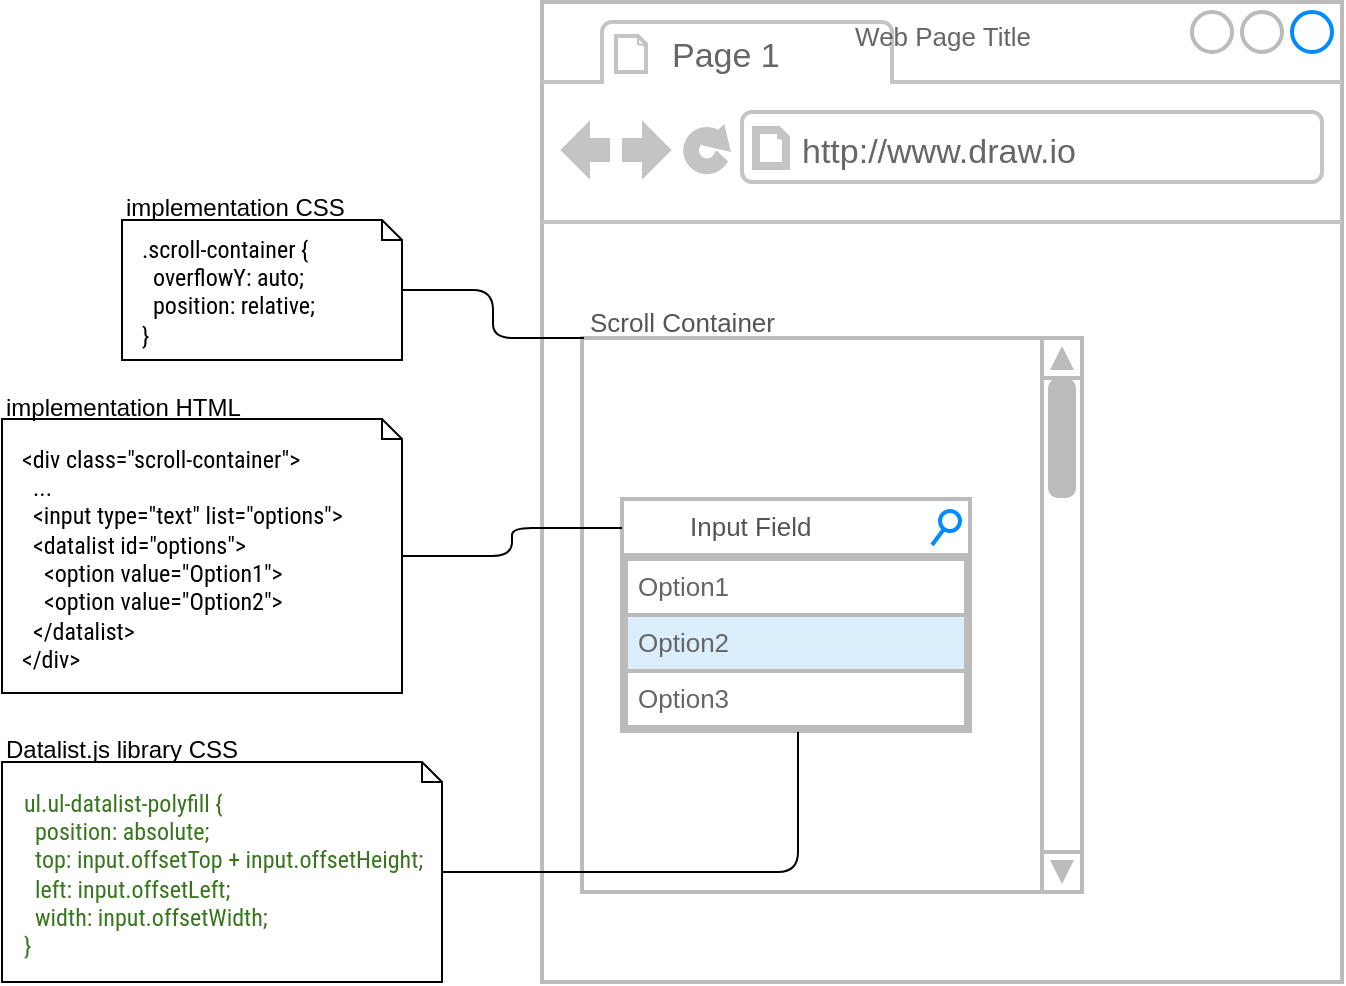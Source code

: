 <mxfile version="11.2.5" type="device" pages="1"><diagram id="FQdSoY6FGTARF8sx3xtf" name="Page-1"><mxGraphModel dx="1106" dy="1832" grid="0" gridSize="10" guides="1" tooltips="1" connect="1" arrows="1" fold="1" page="1" pageScale="1" pageWidth="1169" pageHeight="827" math="0" shadow="0"><root><mxCell id="0"/><mxCell id="1" parent="0"/><mxCell id="-MaBRA-z6edJHvXikl1d-1" value="&lt;div style='width: 107.0px;height: 33.0px;word-break: break-word;'&gt;&lt;div align=&quot;center&quot;&gt;&lt;span style=&quot;font-family:Helvetica;font-size:13px;text-decoration:none;color:rgb(102, 102, 102);font-weight:normal; line-height: normal;&quot;&gt;Web Page Title&lt;/span&gt;&lt;/div&gt;&lt;/div&gt;" style="shape=mxgraph.mockup.containers.browserWindow;shadow=0;strokeWidth=2;fillColor=#FFFFFF;strokeColor=#BBBBBB;opacity=100.0;html=1;nl2Br=0;verticalAlign=top;align=center;spacingLeft=2.0;spacingRight=2;spacingTop=3.0;spacingBottom=10;gliffyId=4;" vertex="1" parent="1"><mxGeometry x="290" y="-30" width="400" height="490" as="geometry"/></mxCell><mxCell id="-MaBRA-z6edJHvXikl1d-2" style="group;gliffyId=26;" vertex="1" parent="1"><mxGeometry x="310" y="138" width="250" height="277" as="geometry"/></mxCell><mxCell id="-MaBRA-z6edJHvXikl1d-3" value="&lt;div style='width: 104.0px;height: 13.0px;word-break: break-word;'&gt;&lt;div align=&quot;left&quot;&gt;&lt;span style=&quot;font-family:Helvetica;font-size:13px;color:rgb(85, 85, 85); line-height: normal;&quot;&gt;Scroll Container&lt;/span&gt;&lt;/div&gt;&lt;/div&gt;" style="shape=rect;shadow=0;strokeWidth=2;fillColor=#FFFFFF;strokeColor=#BBBBBB;opacity=100.0;html=1;nl2Br=0;verticalLabelPosition=top;verticalAlign=bottom;align=left;spacingLeft=2.0;spacingRight=0;gliffyId=18;" vertex="1" parent="-MaBRA-z6edJHvXikl1d-2"><mxGeometry width="250" height="277" as="geometry"/></mxCell><mxCell id="-MaBRA-z6edJHvXikl1d-4" style="shape=mxgraph.mockup.navigation.scrollBar;barPos=0;fillColor2=#bbbbbb;direction=south;shadow=0;strokeWidth=2;strokeColor=#BBBBBB;opacity=100.0;gliffyId=20;" vertex="1" parent="-MaBRA-z6edJHvXikl1d-2"><mxGeometry x="234" width="16" height="277" as="geometry"/></mxCell><mxCell id="-MaBRA-z6edJHvXikl1d-5" style="shape=rect;shadow=0;strokeWidth=2;fillColor=#FFFFFF;strokeColor=#BBBBBB;opacity=100.0;gliffyId=11;" vertex="1" parent="1"><mxGeometry x="330" y="246.5" width="174" height="88" as="geometry"/></mxCell><mxCell id="-MaBRA-z6edJHvXikl1d-6" value="&lt;div style='width: 167.0px;height: 27.0px;word-break: break-word;'&gt;&lt;div align=&quot;left&quot;&gt;&lt;span style=&quot;font-size:13px;text-decoration:none;color:#666666; line-height: normal;&quot;&gt;Option1&lt;/span&gt;&lt;/div&gt;&lt;/div&gt;" style="shadow=0;strokeWidth=2;fillColor=#FFFFFF;strokeColor=#BBBBBB;opacity=100.0;html=1;nl2Br=0;verticalAlign=top;align=left;spacingLeft=4.0;spacingRight=4;spacingTop=-1.0;spacingBottom=6;whiteSpace=wrap;gliffyId=12;" vertex="1" parent="-MaBRA-z6edJHvXikl1d-5"><mxGeometry x="2" y="2" width="170" height="28" as="geometry"/></mxCell><mxCell id="-MaBRA-z6edJHvXikl1d-7" value="&lt;div style='width: 167.0px;height: 27.0px;word-break: break-word;'&gt;&lt;div align=&quot;left&quot;&gt;&lt;span style=&quot;font-size:13px;text-decoration:none;color:#666666; line-height: normal;&quot;&gt;Option2&lt;/span&gt;&lt;/div&gt;&lt;/div&gt;" style="shadow=0;strokeWidth=2;fillColor=#DBEEFB;strokeColor=#BBBBBB;opacity=100.0;html=1;nl2Br=0;verticalAlign=top;align=left;spacingLeft=4.0;spacingRight=4;spacingTop=-1.0;spacingBottom=6;whiteSpace=wrap;gliffyId=14;" vertex="1" parent="-MaBRA-z6edJHvXikl1d-5"><mxGeometry x="2" y="30" width="170" height="28" as="geometry"/></mxCell><mxCell id="-MaBRA-z6edJHvXikl1d-8" value="&lt;div style='width: 167.0px;height: 27.0px;word-break: break-word;'&gt;&lt;div align=&quot;left&quot;&gt;&lt;span style=&quot;font-size:13px;text-decoration:none;color:#666666; line-height: normal;&quot;&gt;Option3&lt;/span&gt;&lt;/div&gt;&lt;/div&gt;" style="shadow=0;strokeWidth=2;fillColor=#FFFFFF;strokeColor=#BBBBBB;opacity=100.0;html=1;nl2Br=0;verticalAlign=top;align=left;spacingLeft=4.0;spacingRight=4;spacingTop=-1.0;spacingBottom=6;whiteSpace=wrap;gliffyId=16;" vertex="1" parent="-MaBRA-z6edJHvXikl1d-5"><mxGeometry x="2" y="58" width="170" height="28" as="geometry"/></mxCell><mxCell id="-MaBRA-z6edJHvXikl1d-9" value="&lt;div style='width: 141.0px;height: 17.0px;word-break: break-word;'&gt;&lt;div align=&quot;left&quot;&gt;&lt;span style=&quot;font-family:Helvetica;font-size:13px;text-decoration:none;color:rgb(85, 85, 85);font-weight:normal; line-height: normal;&quot;&gt;Input Field&lt;/span&gt;&lt;/div&gt;&lt;/div&gt;" style="shape=mxgraph.mockup.forms.searchBox;mainText=;shadow=0;strokeWidth=2;fillColor=#FFFFFF;strokeColor=#BBBBBB;opacity=100.0;html=1;nl2Br=0;verticalAlign=middle;align=left;spacingLeft=32.0;spacingRight=2;whiteSpace=wrap;gliffyId=22;" vertex="1" parent="1"><mxGeometry x="330" y="218.5" width="174" height="28" as="geometry"/></mxCell><mxCell id="-MaBRA-z6edJHvXikl1d-10" value="&lt;div style='width: 133.0px;height: 56.0px;word-break: break-word;'&gt;&lt;div align=&quot;left&quot;&gt;&lt;span style=&quot;font-family:&amp;#39;Roboto Condensed&amp;#39;;font-size:12px;text-decoration:none; line-height: 0;&quot;&gt;&lt;span style=&quot;text-decoration:none; line-height: normal;&quot;&gt;.scroll-container {&lt;/span&gt;&lt;/span&gt;&lt;/div&gt;&lt;div align=&quot;left&quot;&gt;&lt;span style=&quot;font-family:&amp;#39;Roboto Condensed&amp;#39;;font-size:12px;text-decoration:none; line-height: 0;&quot;&gt;&lt;span style=&quot;text-decoration:none; line-height: normal;&quot;&gt;&amp;nbsp; overflowY: auto;&lt;/span&gt;&lt;/span&gt;&lt;/div&gt;&lt;div align=&quot;left&quot;&gt;&lt;span style=&quot;font-family:&amp;#39;Roboto Condensed&amp;#39;;font-size:12px;text-decoration:none; line-height: 0;&quot;&gt;&lt;span style=&quot;text-decoration:none; line-height: normal;&quot;&gt;&amp;nbsp; position: relative;&lt;/span&gt;&lt;/span&gt;&lt;/div&gt;&lt;div align=&quot;left&quot;&gt;&lt;span style=&quot;font-family:&amp;#39;Roboto Condensed&amp;#39;;font-size:12px;text-decoration:none; line-height: 0;&quot;&gt;&lt;span style=&quot;text-decoration:none; line-height: normal;&quot;&gt;}&lt;/span&gt;&lt;/span&gt;&lt;/div&gt;&lt;/div&gt;" style="shape=note;size=10;shadow=0;strokeWidth=1;fillColor=#FFFFFF;strokeColor=#000000;opacity=100.0;html=1;nl2Br=0;verticalAlign=middle;align=left;spacingLeft=8.0;spacingRight=6;whiteSpace=wrap;gliffyId=29;" vertex="1" parent="1"><mxGeometry x="80" y="79" width="140" height="70" as="geometry"/></mxCell><mxCell id="-MaBRA-z6edJHvXikl1d-11" value="&lt;div style='width: 210.714px;height: 84.0px;word-break: break-word;'&gt;&lt;div align=&quot;left&quot;&gt;&lt;span style=&quot;font-family:&amp;#39;Roboto Condensed&amp;#39;;font-size:12px;text-decoration:none;color:#38761d; line-height: 0;&quot;&gt;&lt;span style=&quot;text-decoration:none; line-height: normal;&quot;&gt;ul.ul-datalist-polyfill {&lt;/span&gt;&lt;/span&gt;&lt;/div&gt;&lt;div align=&quot;left&quot;&gt;&lt;span style=&quot;font-family:&amp;#39;Roboto Condensed&amp;#39;;font-size:12px;text-decoration:none;color:#38761d; line-height: 0;&quot;&gt;&lt;span style=&quot;text-decoration:none; line-height: normal;&quot;&gt;&amp;nbsp; position: absolute;&lt;/span&gt;&lt;/span&gt;&lt;/div&gt;&lt;div align=&quot;left&quot;&gt;&lt;span style=&quot;font-family:&amp;#39;Roboto Condensed&amp;#39;;font-size:12px;text-decoration:none;color:#38761d; line-height: 0;&quot;&gt;&lt;span style=&quot;text-decoration:none; line-height: normal;&quot;&gt;&amp;nbsp; top: input.offsetTop &amp;#43; input.offsetHeight;&lt;/span&gt;&lt;/span&gt;&lt;/div&gt;&lt;div align=&quot;left&quot;&gt;&lt;span style=&quot;font-family:&amp;#39;Roboto Condensed&amp;#39;;font-size:12px;text-decoration:none;color:#38761d; line-height: 0;&quot;&gt;&lt;span style=&quot;text-decoration:none; line-height: normal;&quot;&gt;&amp;nbsp; left: input.offsetLeft;&lt;/span&gt;&lt;/span&gt;&lt;/div&gt;&lt;div align=&quot;left&quot;&gt;&lt;span style=&quot;font-family:&amp;#39;Roboto Condensed&amp;#39;;font-size:12px;text-decoration:none;color:#38761d; line-height: 0;&quot;&gt;&lt;span style=&quot;text-decoration:none; line-height: normal;&quot;&gt;&amp;nbsp; width: input.offsetWidth;&lt;/span&gt;&lt;/span&gt;&lt;/div&gt;&lt;div align=&quot;left&quot;&gt;&lt;span style=&quot;font-family:&amp;#39;Roboto Condensed&amp;#39;;font-size:12px;text-decoration:none;color:#38761d; line-height: 0;&quot;&gt;&lt;span style=&quot;text-decoration:none; line-height: normal;&quot;&gt;}&lt;/span&gt;&lt;/span&gt;&lt;/div&gt;&lt;/div&gt;" style="shape=note;size=10;shadow=0;strokeWidth=1;fillColor=#FFFFFF;strokeColor=#000000;opacity=100.0;html=1;nl2Br=0;verticalAlign=middle;align=left;spacingLeft=9.143;spacingRight=6;whiteSpace=wrap;gliffyId=34;" vertex="1" parent="1"><mxGeometry x="20" y="350" width="220" height="110" as="geometry"/></mxCell><mxCell id="-MaBRA-z6edJHvXikl1d-12" value="&lt;div style='width: 191.286px;height: 112.0px;word-break: break-word;'&gt;&lt;div align=&quot;left&quot;&gt;&lt;span style=&quot;font-family:&amp;#39;Roboto Condensed&amp;#39;;font-size:12px; line-height: normal;&quot;&gt;&amp;lt;div class&amp;#61;&amp;#34;scroll-container&amp;#34;&amp;gt;&lt;/span&gt;&lt;/div&gt;&lt;div align=&quot;left&quot;&gt;&lt;span style=&quot;font-family:&amp;#39;Roboto Condensed&amp;#39;;font-size:12px; line-height: normal;&quot;&gt;&amp;nbsp; ...&amp;nbsp;&amp;nbsp;&lt;/span&gt;&lt;/div&gt;&lt;div align=&quot;left&quot;&gt;&lt;span style=&quot;font-family:&amp;#39;Roboto Condensed&amp;#39;;font-size:12px; line-height: normal;&quot;&gt;&amp;nbsp; &amp;lt;input type&amp;#61;&amp;#34;text&amp;#34; list&amp;#61;&amp;#34;options&amp;#34;&amp;gt;&lt;span style=&quot;text-decoration:none; line-height: normal;&quot;&gt;&lt;br /&gt;&lt;/span&gt;&lt;/span&gt;&lt;/div&gt;&lt;div align=&quot;left&quot;&gt;&lt;span style=&quot;font-family:&amp;#39;Roboto Condensed&amp;#39;;font-size:12px; line-height: normal;&quot;&gt;&amp;nbsp; &amp;lt;datalist id&amp;#61;&amp;#34;options&amp;#34;&amp;gt;&lt;/span&gt;&lt;/div&gt;&lt;div align=&quot;left&quot;&gt;&lt;span style=&quot;font-family:&amp;#39;Roboto Condensed&amp;#39;;font-size:12px; line-height: normal;&quot;&gt;&amp;nbsp; &amp;nbsp; &amp;lt;option value&amp;#61;&amp;#34;Option1&amp;#34;&amp;gt;&lt;/span&gt;&lt;/div&gt;&lt;div align=&quot;left&quot;&gt;&lt;span style=&quot;font-family:&amp;#39;Roboto Condensed&amp;#39;;font-size:12px; line-height: normal;&quot;&gt;&amp;nbsp; &amp;nbsp; &amp;lt;option value&amp;#61;&amp;#34;Option2&amp;#34;&amp;gt;&lt;/span&gt;&lt;/div&gt;&lt;div align=&quot;left&quot;&gt;&lt;span style=&quot;font-family:&amp;#39;Roboto Condensed&amp;#39;;font-size:12px; line-height: normal;&quot;&gt;&amp;nbsp; &amp;lt;/datalist&amp;gt;&lt;/span&gt;&lt;/div&gt;&lt;div align=&quot;left&quot;&gt;&lt;span style=&quot;font-family:&amp;#39;Roboto Condensed&amp;#39;;font-size:12px; line-height: normal;&quot;&gt;&amp;lt;/div&amp;gt;&lt;/span&gt;&lt;/div&gt;&lt;div align=&quot;left&quot;&gt;&lt;/div&gt;&lt;/div&gt;" style="shape=note;size=10;shadow=0;strokeWidth=1;fillColor=#FFFFFF;strokeColor=#000000;opacity=100.0;html=1;nl2Br=0;verticalAlign=middle;align=left;spacingLeft=8.857;spacingRight=6;whiteSpace=wrap;gliffyId=36;" vertex="1" parent="1"><mxGeometry x="20" y="178.5" width="200" height="137" as="geometry"/></mxCell><mxCell id="-MaBRA-z6edJHvXikl1d-13" style="shape=filledEdge;strokeWidth=1;strokeColor=#000000;fillColor=none;startArrow=none;startFill=0;startSize=6;endArrow=none;endFill=0;endSize=6;rounded=1;gliffyId=38;exitX=1.0;exitY=0.5;exitPerimeter=0;edgeStyle=orthogonalEdgeStyle;" edge="1" parent="1" source="-MaBRA-z6edJHvXikl1d-10"><mxGeometry width="100" height="100" relative="1" as="geometry"><mxPoint x="311.028" y="138" as="targetPoint"/><Array as="points"><mxPoint x="220" y="114"/><mxPoint x="265.514" y="114"/><mxPoint x="265.514" y="138"/></Array></mxGeometry></mxCell><mxCell id="-MaBRA-z6edJHvXikl1d-14" style="shape=filledEdge;strokeWidth=1;strokeColor=#000000;fillColor=none;startArrow=none;startFill=0;startSize=6;endArrow=none;endFill=0;endSize=6;rounded=1;gliffyId=39;exitX=1.0;exitY=0.5;exitPerimeter=0;edgeStyle=orthogonalEdgeStyle;" edge="1" parent="1" source="-MaBRA-z6edJHvXikl1d-11"><mxGeometry width="100" height="100" relative="1" as="geometry"><mxPoint x="418" y="335" as="targetPoint"/><Array as="points"><mxPoint x="240" y="405"/><mxPoint x="418" y="405"/><mxPoint x="418" y="335"/></Array></mxGeometry></mxCell><mxCell id="-MaBRA-z6edJHvXikl1d-15" style="shape=filledEdge;strokeWidth=1;strokeColor=#000000;fillColor=none;startArrow=none;startFill=0;startSize=6;endArrow=none;endFill=0;endSize=6;rounded=1;gliffyId=44;exitX=1.0;exitY=0.5;exitPerimeter=0;edgeStyle=orthogonalEdgeStyle;" edge="1" parent="1" source="-MaBRA-z6edJHvXikl1d-12"><mxGeometry width="182" height="38" relative="1" as="geometry"><mxPoint x="330" y="233" as="targetPoint"/><Array as="points"><mxPoint x="220" y="247"/><mxPoint x="275" y="247"/><mxPoint x="275" y="233"/></Array></mxGeometry></mxCell><mxCell id="-MaBRA-z6edJHvXikl1d-16" value="&lt;div style='width: 147.0px;height: 14.0px;word-break: break-word;'&gt;&lt;div align=&quot;left&quot;&gt;&lt;span style=&quot;font-family:Arial;font-size:12px; line-height: 0;&quot;&gt;&lt;span style=&quot; line-height: normal;&quot;&gt;implementation CSS&lt;/span&gt;&lt;/span&gt;&lt;/div&gt;&lt;/div&gt;" style="text;html=1;nl2Br=0;html=1;nl2Br=0;verticalAlign=middle;align=left;spacingLeft=0.0;spacingRight=0;whiteSpace=wrap;gliffyId=47;" vertex="1" parent="1"><mxGeometry x="80" y="65" width="150" height="14" as="geometry"/></mxCell><mxCell id="-MaBRA-z6edJHvXikl1d-17" value="&lt;div style='width: 147.0px;height: 14.0px;word-break: break-word;'&gt;&lt;div align=&quot;left&quot;&gt;&lt;span style=&quot;font-family:Arial;font-size:12px; line-height: 0;&quot;&gt;&lt;span style=&quot; line-height: normal;&quot;&gt;Datalist.js library CSS&lt;/span&gt;&lt;/span&gt;&lt;/div&gt;&lt;/div&gt;" style="text;html=1;nl2Br=0;html=1;nl2Br=0;verticalAlign=middle;align=left;spacingLeft=0.0;spacingRight=0;whiteSpace=wrap;gliffyId=52;" vertex="1" parent="1"><mxGeometry x="20" y="336" width="150" height="14" as="geometry"/></mxCell><mxCell id="-MaBRA-z6edJHvXikl1d-18" value="&lt;div style='width: 147.0px;height: 14.0px;word-break: break-word;'&gt;&lt;div align=&quot;left&quot;&gt;&lt;span style=&quot;font-family:Arial;font-size:12px; line-height: 0;&quot;&gt;&lt;span style=&quot; line-height: normal;&quot;&gt;implementation HTML&lt;/span&gt;&lt;/span&gt;&lt;/div&gt;&lt;/div&gt;" style="text;html=1;nl2Br=0;html=1;nl2Br=0;verticalAlign=middle;align=left;spacingLeft=0.0;spacingRight=0;whiteSpace=wrap;gliffyId=53;" vertex="1" parent="1"><mxGeometry x="20" y="164.5" width="150" height="14" as="geometry"/></mxCell></root></mxGraphModel></diagram></mxfile>